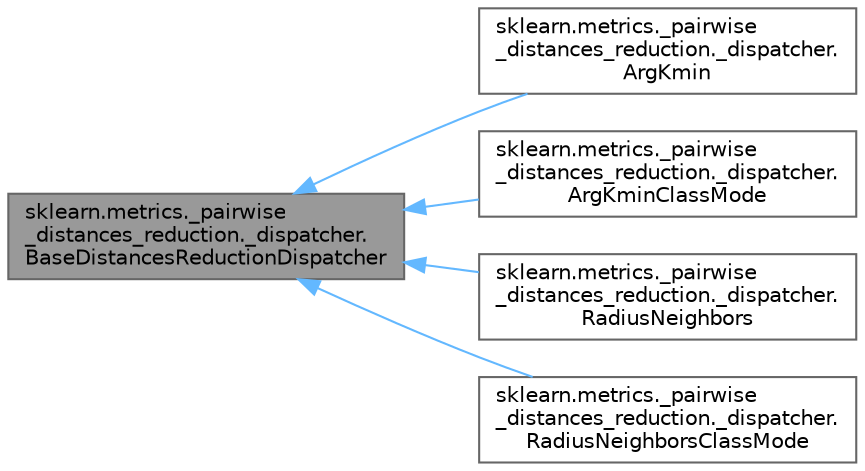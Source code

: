 digraph "sklearn.metrics._pairwise_distances_reduction._dispatcher.BaseDistancesReductionDispatcher"
{
 // LATEX_PDF_SIZE
  bgcolor="transparent";
  edge [fontname=Helvetica,fontsize=10,labelfontname=Helvetica,labelfontsize=10];
  node [fontname=Helvetica,fontsize=10,shape=box,height=0.2,width=0.4];
  rankdir="LR";
  Node1 [id="Node000001",label="sklearn.metrics._pairwise\l_distances_reduction._dispatcher.\lBaseDistancesReductionDispatcher",height=0.2,width=0.4,color="gray40", fillcolor="grey60", style="filled", fontcolor="black",tooltip=" "];
  Node1 -> Node2 [id="edge1_Node000001_Node000002",dir="back",color="steelblue1",style="solid",tooltip=" "];
  Node2 [id="Node000002",label="sklearn.metrics._pairwise\l_distances_reduction._dispatcher.\lArgKmin",height=0.2,width=0.4,color="gray40", fillcolor="white", style="filled",URL="$de/d52/classsklearn_1_1metrics_1_1__pairwise__distances__reduction_1_1__dispatcher_1_1ArgKmin.html",tooltip=" "];
  Node1 -> Node3 [id="edge2_Node000001_Node000003",dir="back",color="steelblue1",style="solid",tooltip=" "];
  Node3 [id="Node000003",label="sklearn.metrics._pairwise\l_distances_reduction._dispatcher.\lArgKminClassMode",height=0.2,width=0.4,color="gray40", fillcolor="white", style="filled",URL="$df/dba/classsklearn_1_1metrics_1_1__pairwise__distances__reduction_1_1__dispatcher_1_1ArgKminClassMode.html",tooltip=" "];
  Node1 -> Node4 [id="edge3_Node000001_Node000004",dir="back",color="steelblue1",style="solid",tooltip=" "];
  Node4 [id="Node000004",label="sklearn.metrics._pairwise\l_distances_reduction._dispatcher.\lRadiusNeighbors",height=0.2,width=0.4,color="gray40", fillcolor="white", style="filled",URL="$d9/d81/classsklearn_1_1metrics_1_1__pairwise__distances__reduction_1_1__dispatcher_1_1RadiusNeighbors.html",tooltip=" "];
  Node1 -> Node5 [id="edge4_Node000001_Node000005",dir="back",color="steelblue1",style="solid",tooltip=" "];
  Node5 [id="Node000005",label="sklearn.metrics._pairwise\l_distances_reduction._dispatcher.\lRadiusNeighborsClassMode",height=0.2,width=0.4,color="gray40", fillcolor="white", style="filled",URL="$d9/d6e/classsklearn_1_1metrics_1_1__pairwise__distances__reduction_1_1__dispatcher_1_1RadiusNeighborsClassMode.html",tooltip=" "];
}
